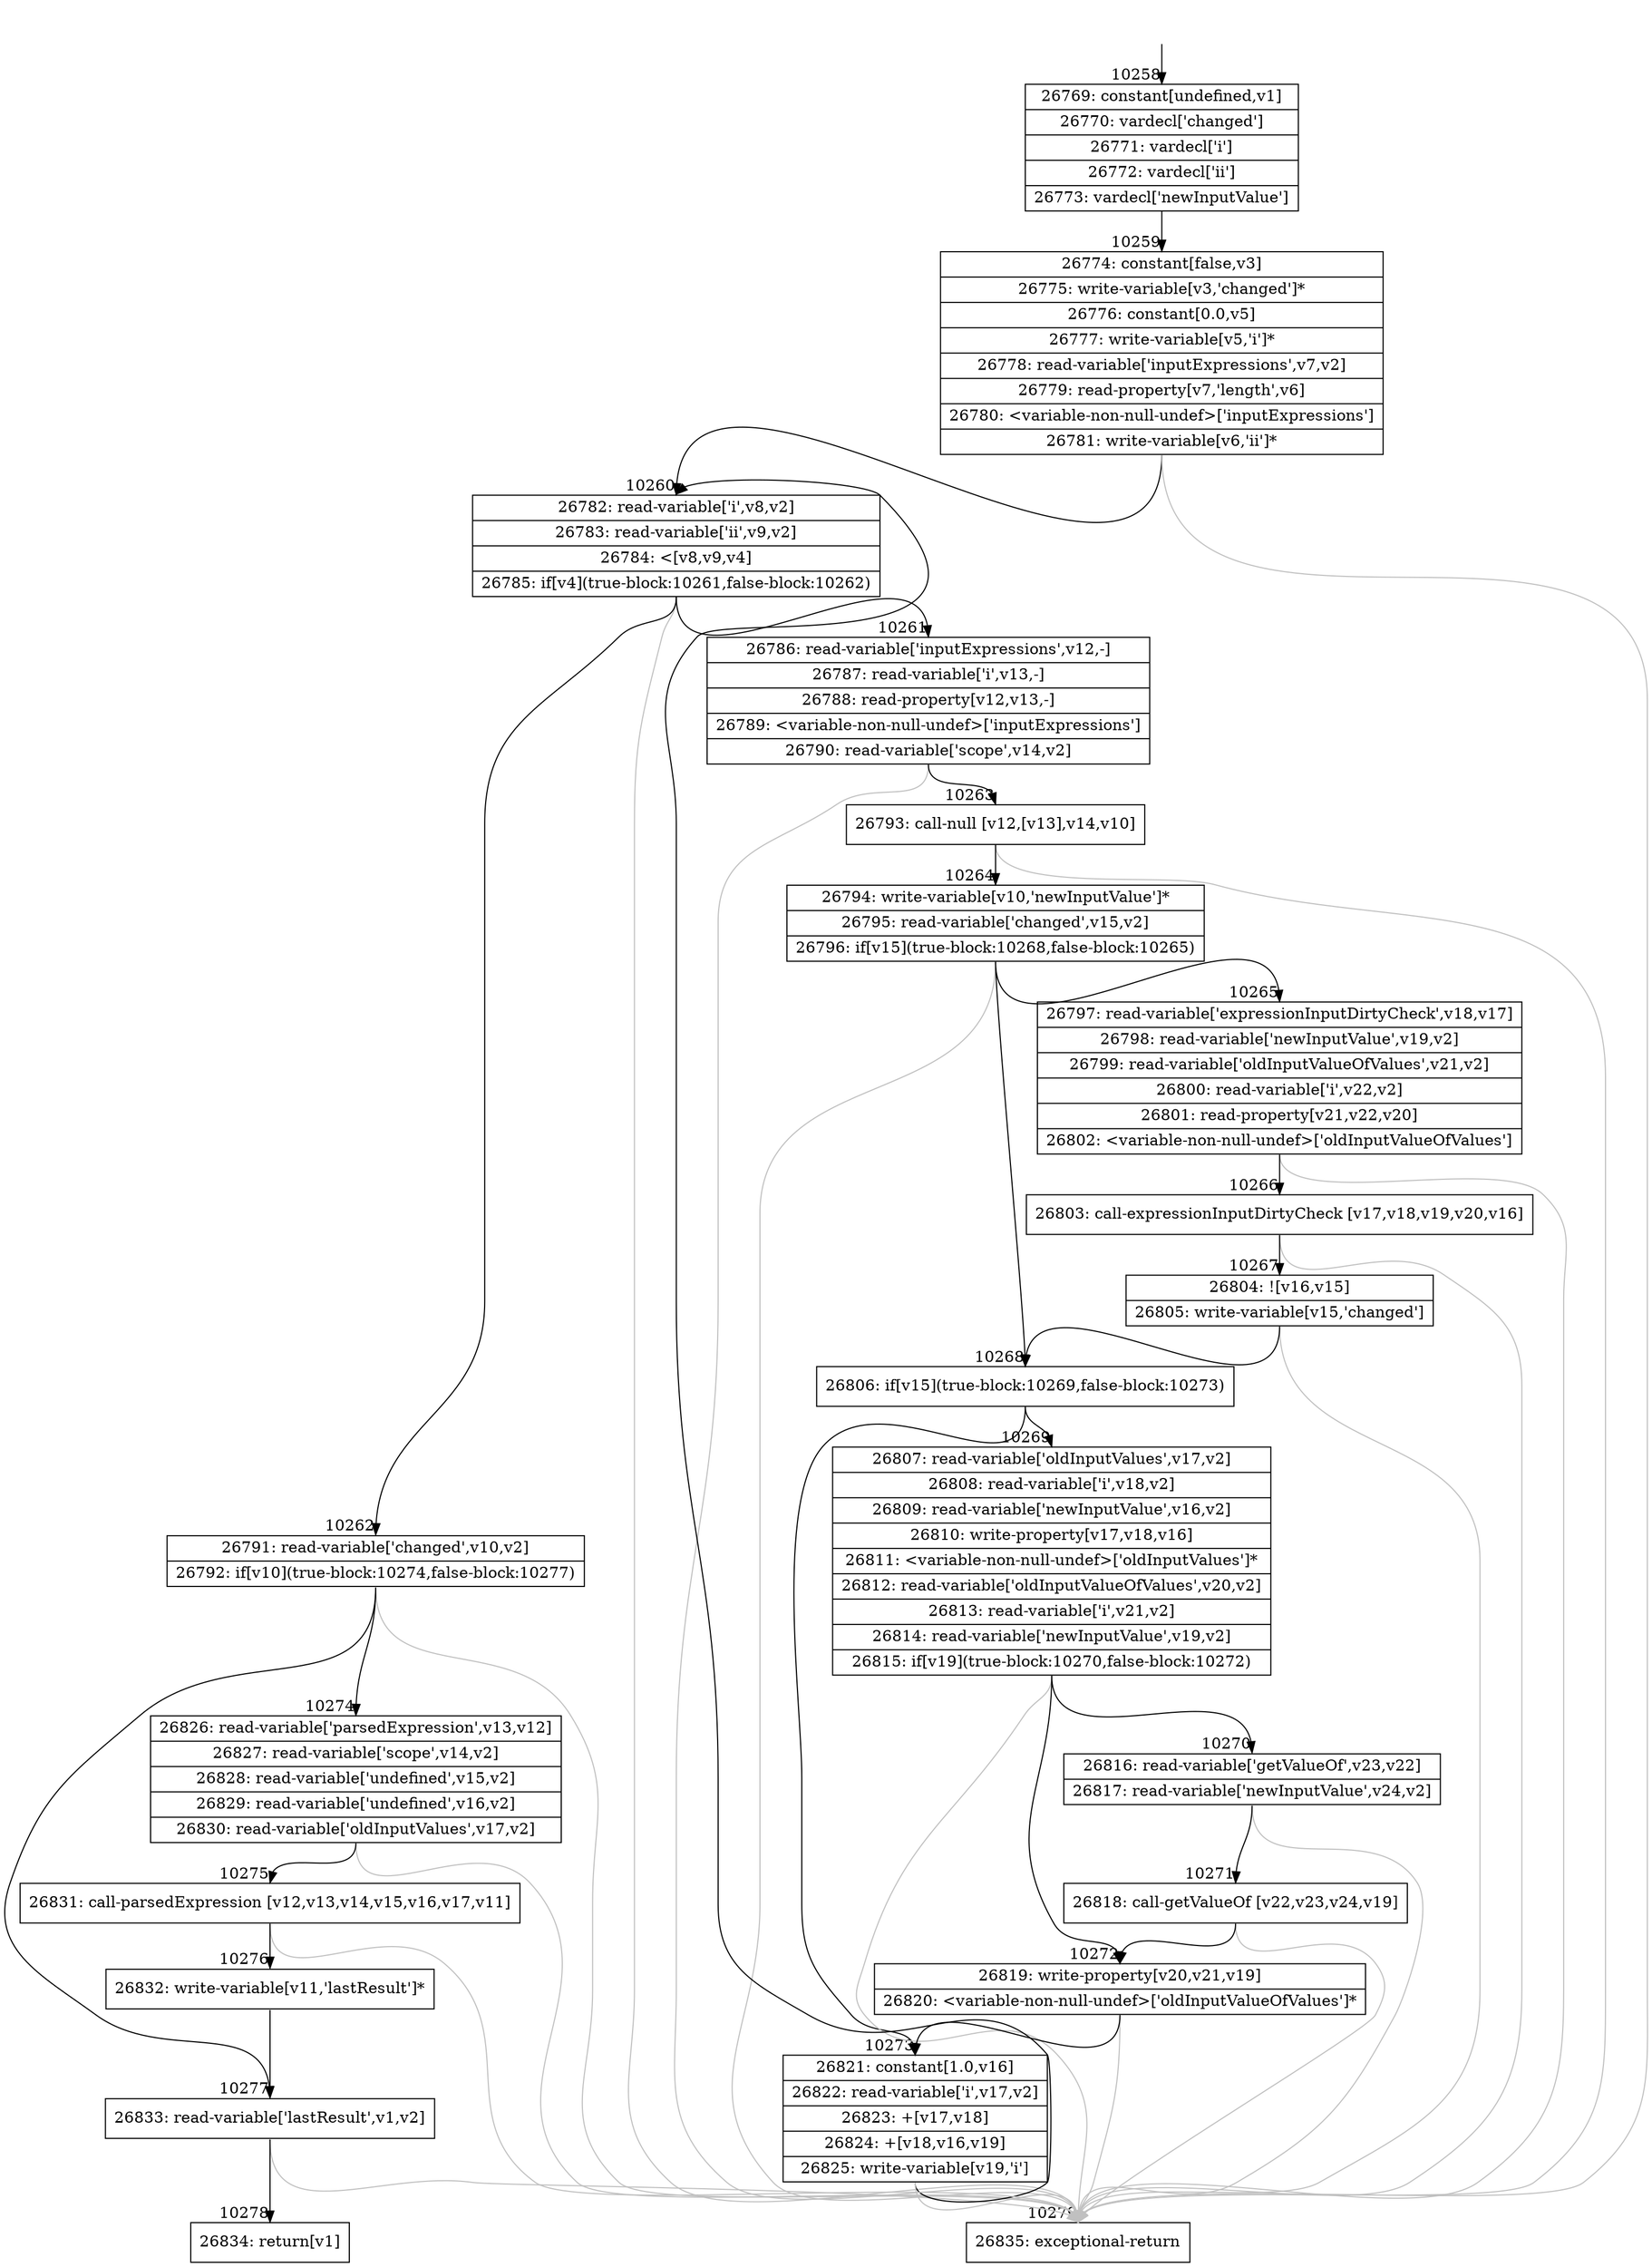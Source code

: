 digraph {
rankdir="TD"
BB_entry774[shape=none,label=""];
BB_entry774 -> BB10258 [tailport=s, headport=n, headlabel="    10258"]
BB10258 [shape=record label="{26769: constant[undefined,v1]|26770: vardecl['changed']|26771: vardecl['i']|26772: vardecl['ii']|26773: vardecl['newInputValue']}" ] 
BB10258 -> BB10259 [tailport=s, headport=n, headlabel="      10259"]
BB10259 [shape=record label="{26774: constant[false,v3]|26775: write-variable[v3,'changed']*|26776: constant[0.0,v5]|26777: write-variable[v5,'i']*|26778: read-variable['inputExpressions',v7,v2]|26779: read-property[v7,'length',v6]|26780: \<variable-non-null-undef\>['inputExpressions']|26781: write-variable[v6,'ii']*}" ] 
BB10259 -> BB10260 [tailport=s, headport=n, headlabel="      10260"]
BB10259 -> BB10279 [tailport=s, headport=n, color=gray, headlabel="      10279"]
BB10260 [shape=record label="{26782: read-variable['i',v8,v2]|26783: read-variable['ii',v9,v2]|26784: \<[v8,v9,v4]|26785: if[v4](true-block:10261,false-block:10262)}" ] 
BB10260 -> BB10261 [tailport=s, headport=n, headlabel="      10261"]
BB10260 -> BB10262 [tailport=s, headport=n, headlabel="      10262"]
BB10260 -> BB10279 [tailport=s, headport=n, color=gray]
BB10261 [shape=record label="{26786: read-variable['inputExpressions',v12,-]|26787: read-variable['i',v13,-]|26788: read-property[v12,v13,-]|26789: \<variable-non-null-undef\>['inputExpressions']|26790: read-variable['scope',v14,v2]}" ] 
BB10261 -> BB10263 [tailport=s, headport=n, headlabel="      10263"]
BB10261 -> BB10279 [tailport=s, headport=n, color=gray]
BB10262 [shape=record label="{26791: read-variable['changed',v10,v2]|26792: if[v10](true-block:10274,false-block:10277)}" ] 
BB10262 -> BB10274 [tailport=s, headport=n, headlabel="      10274"]
BB10262 -> BB10277 [tailport=s, headport=n, headlabel="      10277"]
BB10262 -> BB10279 [tailport=s, headport=n, color=gray]
BB10263 [shape=record label="{26793: call-null [v12,[v13],v14,v10]}" ] 
BB10263 -> BB10264 [tailport=s, headport=n, headlabel="      10264"]
BB10263 -> BB10279 [tailport=s, headport=n, color=gray]
BB10264 [shape=record label="{26794: write-variable[v10,'newInputValue']*|26795: read-variable['changed',v15,v2]|26796: if[v15](true-block:10268,false-block:10265)}" ] 
BB10264 -> BB10268 [tailport=s, headport=n, headlabel="      10268"]
BB10264 -> BB10265 [tailport=s, headport=n, headlabel="      10265"]
BB10264 -> BB10279 [tailport=s, headport=n, color=gray]
BB10265 [shape=record label="{26797: read-variable['expressionInputDirtyCheck',v18,v17]|26798: read-variable['newInputValue',v19,v2]|26799: read-variable['oldInputValueOfValues',v21,v2]|26800: read-variable['i',v22,v2]|26801: read-property[v21,v22,v20]|26802: \<variable-non-null-undef\>['oldInputValueOfValues']}" ] 
BB10265 -> BB10266 [tailport=s, headport=n, headlabel="      10266"]
BB10265 -> BB10279 [tailport=s, headport=n, color=gray]
BB10266 [shape=record label="{26803: call-expressionInputDirtyCheck [v17,v18,v19,v20,v16]}" ] 
BB10266 -> BB10267 [tailport=s, headport=n, headlabel="      10267"]
BB10266 -> BB10279 [tailport=s, headport=n, color=gray]
BB10267 [shape=record label="{26804: ![v16,v15]|26805: write-variable[v15,'changed']}" ] 
BB10267 -> BB10268 [tailport=s, headport=n]
BB10267 -> BB10279 [tailport=s, headport=n, color=gray]
BB10268 [shape=record label="{26806: if[v15](true-block:10269,false-block:10273)}" ] 
BB10268 -> BB10269 [tailport=s, headport=n, headlabel="      10269"]
BB10268 -> BB10273 [tailport=s, headport=n, headlabel="      10273"]
BB10269 [shape=record label="{26807: read-variable['oldInputValues',v17,v2]|26808: read-variable['i',v18,v2]|26809: read-variable['newInputValue',v16,v2]|26810: write-property[v17,v18,v16]|26811: \<variable-non-null-undef\>['oldInputValues']*|26812: read-variable['oldInputValueOfValues',v20,v2]|26813: read-variable['i',v21,v2]|26814: read-variable['newInputValue',v19,v2]|26815: if[v19](true-block:10270,false-block:10272)}" ] 
BB10269 -> BB10272 [tailport=s, headport=n, headlabel="      10272"]
BB10269 -> BB10270 [tailport=s, headport=n, headlabel="      10270"]
BB10269 -> BB10279 [tailport=s, headport=n, color=gray]
BB10270 [shape=record label="{26816: read-variable['getValueOf',v23,v22]|26817: read-variable['newInputValue',v24,v2]}" ] 
BB10270 -> BB10271 [tailport=s, headport=n, headlabel="      10271"]
BB10270 -> BB10279 [tailport=s, headport=n, color=gray]
BB10271 [shape=record label="{26818: call-getValueOf [v22,v23,v24,v19]}" ] 
BB10271 -> BB10272 [tailport=s, headport=n]
BB10271 -> BB10279 [tailport=s, headport=n, color=gray]
BB10272 [shape=record label="{26819: write-property[v20,v21,v19]|26820: \<variable-non-null-undef\>['oldInputValueOfValues']*}" ] 
BB10272 -> BB10273 [tailport=s, headport=n]
BB10272 -> BB10279 [tailport=s, headport=n, color=gray]
BB10273 [shape=record label="{26821: constant[1.0,v16]|26822: read-variable['i',v17,v2]|26823: +[v17,v18]|26824: +[v18,v16,v19]|26825: write-variable[v19,'i']}" ] 
BB10273 -> BB10260 [tailport=s, headport=n]
BB10273 -> BB10279 [tailport=s, headport=n, color=gray]
BB10274 [shape=record label="{26826: read-variable['parsedExpression',v13,v12]|26827: read-variable['scope',v14,v2]|26828: read-variable['undefined',v15,v2]|26829: read-variable['undefined',v16,v2]|26830: read-variable['oldInputValues',v17,v2]}" ] 
BB10274 -> BB10275 [tailport=s, headport=n, headlabel="      10275"]
BB10274 -> BB10279 [tailport=s, headport=n, color=gray]
BB10275 [shape=record label="{26831: call-parsedExpression [v12,v13,v14,v15,v16,v17,v11]}" ] 
BB10275 -> BB10276 [tailport=s, headport=n, headlabel="      10276"]
BB10275 -> BB10279 [tailport=s, headport=n, color=gray]
BB10276 [shape=record label="{26832: write-variable[v11,'lastResult']*}" ] 
BB10276 -> BB10277 [tailport=s, headport=n]
BB10277 [shape=record label="{26833: read-variable['lastResult',v1,v2]}" ] 
BB10277 -> BB10278 [tailport=s, headport=n, headlabel="      10278"]
BB10277 -> BB10279 [tailport=s, headport=n, color=gray]
BB10278 [shape=record label="{26834: return[v1]}" ] 
BB10279 [shape=record label="{26835: exceptional-return}" ] 
//#$~ 14160
}
